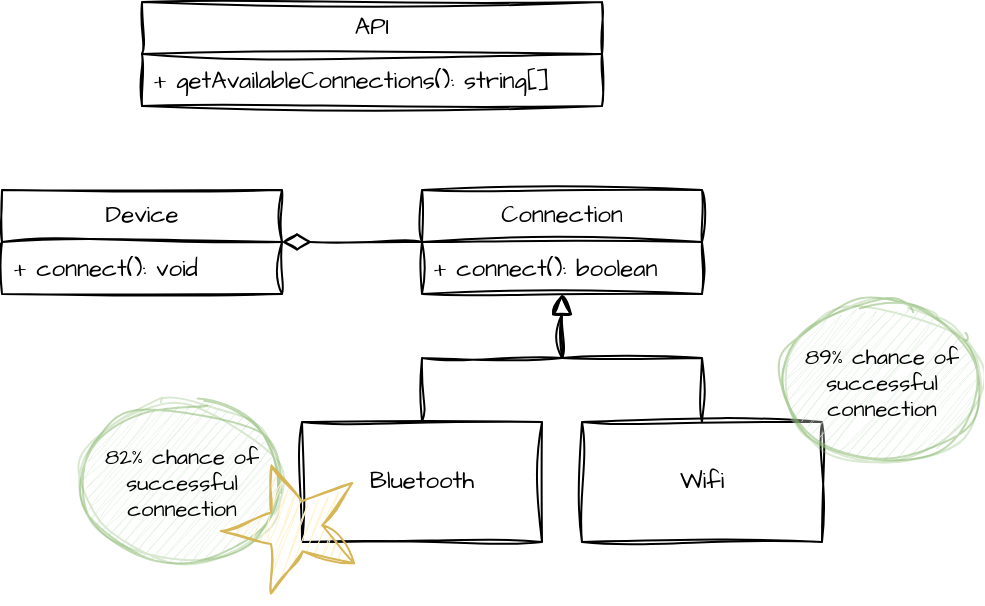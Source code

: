 <mxfile version="26.0.9" pages="2">
  <diagram name="Page-1" id="6plBSOpS0Jz09j6BIykL">
    <mxGraphModel dx="777" dy="607" grid="1" gridSize="10" guides="1" tooltips="1" connect="1" arrows="1" fold="1" page="1" pageScale="1" pageWidth="850" pageHeight="1100" math="0" shadow="0">
      <root>
        <mxCell id="0" />
        <mxCell id="1" parent="0" />
        <mxCell id="l8JdB6MDl1ZhQ7gIEwZ--3" style="edgeStyle=orthogonalEdgeStyle;rounded=0;orthogonalLoop=1;jettySize=auto;html=1;endArrow=diamondThin;endFill=0;sketch=1;curveFitting=1;jiggle=2;labelBackgroundColor=none;fontColor=default;startSize=8;endSize=12;" parent="1" source="l8JdB6MDl1ZhQ7gIEwZ--8" target="l8JdB6MDl1ZhQ7gIEwZ--13" edge="1">
          <mxGeometry relative="1" as="geometry">
            <mxPoint x="360" y="420" as="sourcePoint" />
            <mxPoint x="240" y="420" as="targetPoint" />
          </mxGeometry>
        </mxCell>
        <mxCell id="l8JdB6MDl1ZhQ7gIEwZ--6" style="edgeStyle=orthogonalEdgeStyle;rounded=0;sketch=1;hachureGap=4;jiggle=2;curveFitting=1;orthogonalLoop=1;jettySize=auto;html=1;fontFamily=Architects Daughter;fontSource=https%3A%2F%2Ffonts.googleapis.com%2Fcss%3Ffamily%3DArchitects%2BDaughter;fontColor=default;endArrow=block;endFill=0;endSize=8;labelBackgroundColor=none;" parent="1" source="l8JdB6MDl1ZhQ7gIEwZ--4" target="l8JdB6MDl1ZhQ7gIEwZ--8" edge="1">
          <mxGeometry relative="1" as="geometry">
            <mxPoint x="420" y="450" as="targetPoint" />
          </mxGeometry>
        </mxCell>
        <mxCell id="l8JdB6MDl1ZhQ7gIEwZ--4" value="Bluetooth" style="rounded=0;whiteSpace=wrap;html=1;sketch=1;hachureGap=4;jiggle=2;curveFitting=1;fontFamily=Architects Daughter;fontSource=https%3A%2F%2Ffonts.googleapis.com%2Fcss%3Ffamily%3DArchitects%2BDaughter;labelBackgroundColor=none;" parent="1" vertex="1">
          <mxGeometry x="290" y="510" width="120" height="60" as="geometry" />
        </mxCell>
        <mxCell id="l8JdB6MDl1ZhQ7gIEwZ--7" style="edgeStyle=orthogonalEdgeStyle;rounded=0;sketch=1;hachureGap=4;jiggle=2;curveFitting=1;orthogonalLoop=1;jettySize=auto;html=1;fontFamily=Architects Daughter;fontSource=https%3A%2F%2Ffonts.googleapis.com%2Fcss%3Ffamily%3DArchitects%2BDaughter;fontColor=default;endArrow=block;endFill=0;startSize=8;endSize=8;labelBackgroundColor=none;" parent="1" source="l8JdB6MDl1ZhQ7gIEwZ--5" target="l8JdB6MDl1ZhQ7gIEwZ--8" edge="1">
          <mxGeometry relative="1" as="geometry">
            <mxPoint x="420" y="450" as="targetPoint" />
          </mxGeometry>
        </mxCell>
        <mxCell id="l8JdB6MDl1ZhQ7gIEwZ--5" value="Wifi" style="rounded=0;whiteSpace=wrap;html=1;sketch=1;hachureGap=4;jiggle=2;curveFitting=1;fontFamily=Architects Daughter;fontSource=https%3A%2F%2Ffonts.googleapis.com%2Fcss%3Ffamily%3DArchitects%2BDaughter;labelBackgroundColor=none;" parent="1" vertex="1">
          <mxGeometry x="430" y="510" width="120" height="60" as="geometry" />
        </mxCell>
        <mxCell id="l8JdB6MDl1ZhQ7gIEwZ--8" value="Connection" style="swimlane;fontStyle=0;childLayout=stackLayout;horizontal=1;startSize=26;horizontalStack=0;resizeParent=1;resizeParentMax=0;resizeLast=0;collapsible=1;marginBottom=0;whiteSpace=wrap;html=1;sketch=1;hachureGap=4;jiggle=2;curveFitting=1;fontFamily=Architects Daughter;fontSource=https%3A%2F%2Ffonts.googleapis.com%2Fcss%3Ffamily%3DArchitects%2BDaughter;labelBackgroundColor=none;" parent="1" vertex="1">
          <mxGeometry x="350" y="394" width="140" height="52" as="geometry" />
        </mxCell>
        <mxCell id="l8JdB6MDl1ZhQ7gIEwZ--9" value="+ connect(): boolean" style="text;strokeColor=none;fillColor=none;align=left;verticalAlign=top;spacingLeft=4;spacingRight=4;overflow=hidden;rotatable=0;points=[[0,0.5],[1,0.5]];portConstraint=eastwest;whiteSpace=wrap;html=1;fontFamily=Architects Daughter;fontSource=https%3A%2F%2Ffonts.googleapis.com%2Fcss%3Ffamily%3DArchitects%2BDaughter;labelBackgroundColor=none;" parent="l8JdB6MDl1ZhQ7gIEwZ--8" vertex="1">
          <mxGeometry y="26" width="140" height="26" as="geometry" />
        </mxCell>
        <mxCell id="l8JdB6MDl1ZhQ7gIEwZ--13" value="Device" style="swimlane;fontStyle=0;childLayout=stackLayout;horizontal=1;startSize=26;horizontalStack=0;resizeParent=1;resizeParentMax=0;resizeLast=0;collapsible=1;marginBottom=0;whiteSpace=wrap;html=1;sketch=1;hachureGap=4;jiggle=2;curveFitting=1;fontFamily=Architects Daughter;fontSource=https%3A%2F%2Ffonts.googleapis.com%2Fcss%3Ffamily%3DArchitects%2BDaughter;labelBackgroundColor=none;" parent="1" vertex="1">
          <mxGeometry x="140" y="394" width="140" height="52" as="geometry" />
        </mxCell>
        <mxCell id="l8JdB6MDl1ZhQ7gIEwZ--14" value="+ connect(): void" style="text;strokeColor=none;fillColor=none;align=left;verticalAlign=top;spacingLeft=4;spacingRight=4;overflow=hidden;rotatable=0;points=[[0,0.5],[1,0.5]];portConstraint=eastwest;whiteSpace=wrap;html=1;fontFamily=Architects Daughter;fontSource=https%3A%2F%2Ffonts.googleapis.com%2Fcss%3Ffamily%3DArchitects%2BDaughter;labelBackgroundColor=none;" parent="l8JdB6MDl1ZhQ7gIEwZ--13" vertex="1">
          <mxGeometry y="26" width="140" height="26" as="geometry" />
        </mxCell>
        <mxCell id="80LbOxXvXCT7FVGn96Ii-4" value="" style="group;sketch=1;curveFitting=1;jiggle=2;fontSize=11;strokeOpacity=100;fillOpacity=100;opacity=50;" vertex="1" connectable="0" parent="1">
          <mxGeometry x="530" y="450" width="100" height="80" as="geometry" />
        </mxCell>
        <mxCell id="80LbOxXvXCT7FVGn96Ii-5" value="" style="ellipse;whiteSpace=wrap;html=1;hachureGap=4;fontFamily=Architects Daughter;fontSource=https%3A%2F%2Ffonts.googleapis.com%2Fcss%3Ffamily%3DArchitects%2BDaughter;strokeColor=#82b366;fillColor=default;fillStyle=solid;sketch=1;curveFitting=1;jiggle=2;opacity=30;" vertex="1" parent="80LbOxXvXCT7FVGn96Ii-4">
          <mxGeometry width="100" height="80" as="geometry" />
        </mxCell>
        <mxCell id="80LbOxXvXCT7FVGn96Ii-6" value="89% chance of successful connection" style="ellipse;whiteSpace=wrap;html=1;hachureGap=4;fontFamily=Architects Daughter;fontSource=https%3A%2F%2Ffonts.googleapis.com%2Fcss%3Ffamily%3DArchitects%2BDaughter;strokeColor=#82b366;fillColor=#d5e8d4;sketch=1;curveFitting=1;jiggle=2;fontSize=11;opacity=50;" vertex="1" parent="80LbOxXvXCT7FVGn96Ii-4">
          <mxGeometry width="100" height="80" as="geometry" />
        </mxCell>
        <mxCell id="80LbOxXvXCT7FVGn96Ii-7" value="" style="group;sketch=1;curveFitting=1;jiggle=2;fontSize=11;strokeOpacity=100;fillOpacity=100;opacity=30;" vertex="1" connectable="0" parent="1">
          <mxGeometry x="180" y="500" width="100" height="80" as="geometry" />
        </mxCell>
        <mxCell id="80LbOxXvXCT7FVGn96Ii-8" value="" style="ellipse;whiteSpace=wrap;html=1;hachureGap=4;fontFamily=Architects Daughter;fontSource=https%3A%2F%2Ffonts.googleapis.com%2Fcss%3Ffamily%3DArchitects%2BDaughter;strokeColor=#82b366;fillColor=default;fillStyle=solid;sketch=1;curveFitting=1;jiggle=2;opacity=30;" vertex="1" parent="80LbOxXvXCT7FVGn96Ii-7">
          <mxGeometry width="100" height="80" as="geometry" />
        </mxCell>
        <mxCell id="80LbOxXvXCT7FVGn96Ii-9" value="82% chance of successful connection" style="ellipse;whiteSpace=wrap;html=1;hachureGap=4;fontFamily=Architects Daughter;fontSource=https%3A%2F%2Ffonts.googleapis.com%2Fcss%3Ffamily%3DArchitects%2BDaughter;strokeColor=#82b366;fillColor=#d5e8d4;sketch=1;curveFitting=1;jiggle=2;fontSize=11;fillOpacity=100;opacity=50;" vertex="1" parent="80LbOxXvXCT7FVGn96Ii-7">
          <mxGeometry width="100" height="80" as="geometry" />
        </mxCell>
        <mxCell id="CgbpbrcqhxYr4XI05DIw-1" value="" style="verticalLabelPosition=bottom;verticalAlign=top;html=1;shape=mxgraph.basic.star;sketch=1;hachureGap=4;jiggle=2;curveFitting=1;fontFamily=Architects Daughter;fontSource=https%3A%2F%2Ffonts.googleapis.com%2Fcss%3Ffamily%3DArchitects%2BDaughter;fillColor=#fff2cc;strokeColor=#d6b656;rotation=-20;" parent="1" vertex="1">
          <mxGeometry x="250" y="530" width="70" height="60" as="geometry" />
        </mxCell>
        <mxCell id="EwoiDkLtiRS66F9vxQie-1" value="API" style="swimlane;fontStyle=0;childLayout=stackLayout;horizontal=1;startSize=26;horizontalStack=0;resizeParent=1;resizeParentMax=0;resizeLast=0;collapsible=1;marginBottom=0;whiteSpace=wrap;html=1;sketch=1;hachureGap=4;jiggle=2;curveFitting=1;fontFamily=Architects Daughter;fontSource=https%3A%2F%2Ffonts.googleapis.com%2Fcss%3Ffamily%3DArchitects%2BDaughter;labelBackgroundColor=none;" vertex="1" parent="1">
          <mxGeometry x="210" y="300" width="230" height="52" as="geometry" />
        </mxCell>
        <mxCell id="EwoiDkLtiRS66F9vxQie-2" value="+ getAvailableConnections(): string[]" style="text;strokeColor=none;fillColor=none;align=left;verticalAlign=top;spacingLeft=4;spacingRight=4;overflow=hidden;rotatable=0;points=[[0,0.5],[1,0.5]];portConstraint=eastwest;whiteSpace=wrap;html=1;fontFamily=Architects Daughter;fontSource=https%3A%2F%2Ffonts.googleapis.com%2Fcss%3Ffamily%3DArchitects%2BDaughter;labelBackgroundColor=none;" vertex="1" parent="EwoiDkLtiRS66F9vxQie-1">
          <mxGeometry y="26" width="230" height="26" as="geometry" />
        </mxCell>
      </root>
    </mxGraphModel>
  </diagram>
  <diagram id="bfYPY2_5xNruEs83Vb4x" name="Page-2">
    <mxGraphModel dx="1049" dy="820" grid="1" gridSize="10" guides="1" tooltips="1" connect="1" arrows="1" fold="1" page="1" pageScale="1" pageWidth="850" pageHeight="1100" math="0" shadow="0">
      <root>
        <mxCell id="0" />
        <mxCell id="1" parent="0" />
        <mxCell id="MnybgJhgYroqiIBK9Pmh-8" value="" style="rounded=1;whiteSpace=wrap;html=1;arcSize=14;fontColor=#000000;fillColor=none;strokeColor=#666666;hachureGap=4;fontFamily=Architects Daughter;fontSource=https%3A%2F%2Ffonts.googleapis.com%2Fcss%3Ffamily%3DArchitects%2BDaughter;sketch=1;curveFitting=1;jiggle=2;" parent="1" vertex="1">
          <mxGeometry x="80" y="200" width="580" height="270" as="geometry" />
        </mxCell>
        <mxCell id="MnybgJhgYroqiIBK9Pmh-1" value="" style="ellipse;html=1;shape=startState;fillColor=#000000;strokeColor=#666666;hachureGap=4;fontFamily=Architects Daughter;fontSource=https%3A%2F%2Ffonts.googleapis.com%2Fcss%3Ffamily%3DArchitects%2BDaughter;sketch=1;curveFitting=1;jiggle=2;" parent="1" vertex="1">
          <mxGeometry x="110" y="325" width="30" height="30" as="geometry" />
        </mxCell>
        <mxCell id="MnybgJhgYroqiIBK9Pmh-2" value="" style="edgeStyle=orthogonalEdgeStyle;html=1;verticalAlign=bottom;endArrow=open;endSize=8;strokeColor=#666666;rounded=0;hachureGap=4;fontFamily=Architects Daughter;fontSource=https%3A%2F%2Ffonts.googleapis.com%2Fcss%3Ffamily%3DArchitects%2BDaughter;sketch=1;curveFitting=1;jiggle=2;" parent="1" source="MnybgJhgYroqiIBK9Pmh-1" target="MnybgJhgYroqiIBK9Pmh-3" edge="1">
          <mxGeometry relative="1" as="geometry">
            <mxPoint x="210" y="335" as="targetPoint" />
          </mxGeometry>
        </mxCell>
        <mxCell id="MnybgJhgYroqiIBK9Pmh-3" value="Take first connection type" style="rounded=1;whiteSpace=wrap;html=1;arcSize=40;fillColor=#e1d5e7;strokeColor=#9673a6;hachureGap=4;fontFamily=Architects Daughter;fontSource=https%3A%2F%2Ffonts.googleapis.com%2Fcss%3Ffamily%3DArchitects%2BDaughter;sketch=1;curveFitting=1;jiggle=2;" parent="1" vertex="1">
          <mxGeometry x="180" y="320" width="120" height="40" as="geometry" />
        </mxCell>
        <mxCell id="MnybgJhgYroqiIBK9Pmh-4" value="" style="edgeStyle=orthogonalEdgeStyle;html=1;verticalAlign=bottom;endArrow=open;endSize=8;strokeColor=#666666;rounded=0;hachureGap=4;fontFamily=Architects Daughter;fontSource=https%3A%2F%2Ffonts.googleapis.com%2Fcss%3Ffamily%3DArchitects%2BDaughter;sketch=1;curveFitting=1;jiggle=2;" parent="1" source="MnybgJhgYroqiIBK9Pmh-3" target="MnybgJhgYroqiIBK9Pmh-19" edge="1">
          <mxGeometry relative="1" as="geometry">
            <mxPoint x="280" y="420" as="targetPoint" />
          </mxGeometry>
        </mxCell>
        <mxCell id="lZTjzuh1z9UJyakJmFWx-5" value="no" style="edgeStyle=orthogonalEdgeStyle;rounded=0;sketch=1;hachureGap=4;jiggle=2;curveFitting=1;orthogonalLoop=1;jettySize=auto;html=1;fontFamily=Architects Daughter;fontSource=https%3A%2F%2Ffonts.googleapis.com%2Fcss%3Ffamily%3DArchitects%2BDaughter;endArrow=open;endFill=0;strokeColor=#666666;" edge="1" parent="1" source="MnybgJhgYroqiIBK9Pmh-19" target="MnybgJhgYroqiIBK9Pmh-26">
          <mxGeometry x="-0.6" y="14" relative="1" as="geometry">
            <mxPoint as="offset" />
          </mxGeometry>
        </mxCell>
        <mxCell id="MnybgJhgYroqiIBK9Pmh-19" value="is available?" style="rhombus;whiteSpace=wrap;html=1;fillColor=#e1d5e7;strokeColor=#9673a6;hachureGap=4;fontFamily=Architects Daughter;fontSource=https%3A%2F%2Ffonts.googleapis.com%2Fcss%3Ffamily%3DArchitects%2BDaughter;sketch=1;curveFitting=1;jiggle=2;" parent="1" vertex="1">
          <mxGeometry x="340" y="320" width="80" height="40" as="geometry" />
        </mxCell>
        <mxCell id="MnybgJhgYroqiIBK9Pmh-21" value="yes" style="edgeStyle=orthogonalEdgeStyle;html=1;align=left;verticalAlign=top;endArrow=open;endSize=8;strokeColor=#666666;rounded=0;hachureGap=4;fontFamily=Architects Daughter;fontSource=https%3A%2F%2Ffonts.googleapis.com%2Fcss%3Ffamily%3DArchitects%2BDaughter;sketch=1;curveFitting=1;jiggle=2;" parent="1" source="MnybgJhgYroqiIBK9Pmh-19" target="MnybgJhgYroqiIBK9Pmh-32" edge="1">
          <mxGeometry x="0.5" relative="1" as="geometry">
            <mxPoint x="380" y="255" as="targetPoint" />
            <mxPoint as="offset" />
          </mxGeometry>
        </mxCell>
        <mxCell id="MnybgJhgYroqiIBK9Pmh-26" value="is last type?" style="rhombus;whiteSpace=wrap;html=1;fillColor=#e1d5e7;strokeColor=#9673a6;hachureGap=4;fontFamily=Architects Daughter;fontSource=https%3A%2F%2Ffonts.googleapis.com%2Fcss%3Ffamily%3DArchitects%2BDaughter;sketch=1;curveFitting=1;jiggle=2;" parent="1" vertex="1">
          <mxGeometry x="460" y="320" width="80" height="40" as="geometry" />
        </mxCell>
        <mxCell id="MnybgJhgYroqiIBK9Pmh-27" value="no" style="edgeStyle=orthogonalEdgeStyle;html=1;align=left;verticalAlign=bottom;endArrow=open;endSize=8;strokeColor=#666666;rounded=0;hachureGap=4;fontFamily=Architects Daughter;fontSource=https%3A%2F%2Ffonts.googleapis.com%2Fcss%3Ffamily%3DArchitects%2BDaughter;sketch=1;curveFitting=1;jiggle=2;" parent="1" source="MnybgJhgYroqiIBK9Pmh-26" target="MnybgJhgYroqiIBK9Pmh-30" edge="1">
          <mxGeometry x="0.167" y="4" relative="1" as="geometry">
            <mxPoint x="500" y="400" as="targetPoint" />
            <mxPoint as="offset" />
          </mxGeometry>
        </mxCell>
        <mxCell id="MnybgJhgYroqiIBK9Pmh-28" value="yes" style="edgeStyle=orthogonalEdgeStyle;html=1;align=left;verticalAlign=top;endArrow=open;endSize=8;strokeColor=#666666;rounded=0;hachureGap=4;fontFamily=Architects Daughter;fontSource=https%3A%2F%2Ffonts.googleapis.com%2Fcss%3Ffamily%3DArchitects%2BDaughter;sketch=1;curveFitting=1;jiggle=2;" parent="1" source="MnybgJhgYroqiIBK9Pmh-26" target="MnybgJhgYroqiIBK9Pmh-35" edge="1">
          <mxGeometry x="-0.5" relative="1" as="geometry">
            <mxPoint x="610" y="340" as="targetPoint" />
            <mxPoint as="offset" />
          </mxGeometry>
        </mxCell>
        <mxCell id="MnybgJhgYroqiIBK9Pmh-30" value="Take next connection type" style="rounded=1;whiteSpace=wrap;html=1;arcSize=40;fillColor=#e1d5e7;strokeColor=#9673a6;hachureGap=4;fontFamily=Architects Daughter;fontSource=https%3A%2F%2Ffonts.googleapis.com%2Fcss%3Ffamily%3DArchitects%2BDaughter;sketch=1;curveFitting=1;jiggle=2;" parent="1" vertex="1">
          <mxGeometry x="440" y="396" width="120" height="40" as="geometry" />
        </mxCell>
        <mxCell id="MnybgJhgYroqiIBK9Pmh-32" value="Attempt connection" style="rounded=1;whiteSpace=wrap;html=1;arcSize=40;fillColor=#e1d5e7;strokeColor=#9673a6;hachureGap=4;fontFamily=Architects Daughter;fontSource=https%3A%2F%2Ffonts.googleapis.com%2Fcss%3Ffamily%3DArchitects%2BDaughter;sketch=1;curveFitting=1;jiggle=2;" parent="1" vertex="1">
          <mxGeometry x="320" y="240" width="120" height="40" as="geometry" />
        </mxCell>
        <mxCell id="MnybgJhgYroqiIBK9Pmh-33" value="" style="edgeStyle=orthogonalEdgeStyle;html=1;verticalAlign=bottom;endArrow=open;endSize=8;strokeColor=#666666;rounded=0;hachureGap=4;fontFamily=Architects Daughter;fontSource=https%3A%2F%2Ffonts.googleapis.com%2Fcss%3Ffamily%3DArchitects%2BDaughter;sketch=1;curveFitting=1;jiggle=2;" parent="1" source="MnybgJhgYroqiIBK9Pmh-32" target="MnybgJhgYroqiIBK9Pmh-37" edge="1">
          <mxGeometry relative="1" as="geometry">
            <mxPoint x="310" y="580" as="targetPoint" />
          </mxGeometry>
        </mxCell>
        <mxCell id="MnybgJhgYroqiIBK9Pmh-35" value="" style="ellipse;html=1;shape=endState;fillColor=#000000;strokeColor=#666666;hachureGap=4;fontFamily=Architects Daughter;fontSource=https%3A%2F%2Ffonts.googleapis.com%2Fcss%3Ffamily%3DArchitects%2BDaughter;sketch=1;curveFitting=1;jiggle=2;" parent="1" vertex="1">
          <mxGeometry x="580" y="325" width="30" height="30" as="geometry" />
        </mxCell>
        <mxCell id="lZTjzuh1z9UJyakJmFWx-4" value="no" style="edgeStyle=orthogonalEdgeStyle;rounded=0;sketch=1;hachureGap=4;jiggle=2;curveFitting=1;orthogonalLoop=1;jettySize=auto;html=1;fontFamily=Architects Daughter;fontSource=https%3A%2F%2Ffonts.googleapis.com%2Fcss%3Ffamily%3DArchitects%2BDaughter;fontColor=#666666;endArrow=open;endFill=0;strokeColor=#666666;" edge="1" parent="1" source="MnybgJhgYroqiIBK9Pmh-37" target="MnybgJhgYroqiIBK9Pmh-26">
          <mxGeometry x="-0.6" y="7" relative="1" as="geometry">
            <mxPoint as="offset" />
          </mxGeometry>
        </mxCell>
        <mxCell id="MnybgJhgYroqiIBK9Pmh-37" value="is succesful" style="rhombus;whiteSpace=wrap;html=1;fillColor=#e1d5e7;strokeColor=#9673a6;hachureGap=4;fontFamily=Architects Daughter;fontSource=https%3A%2F%2Ffonts.googleapis.com%2Fcss%3Ffamily%3DArchitects%2BDaughter;sketch=1;curveFitting=1;jiggle=2;" parent="1" vertex="1">
          <mxGeometry x="490" y="240" width="80" height="40" as="geometry" />
        </mxCell>
        <mxCell id="MnybgJhgYroqiIBK9Pmh-39" value="yes" style="edgeStyle=orthogonalEdgeStyle;html=1;align=left;verticalAlign=top;endArrow=open;endSize=8;strokeColor=#666666;rounded=0;hachureGap=4;fontFamily=Architects Daughter;fontSource=https%3A%2F%2Ffonts.googleapis.com%2Fcss%3Ffamily%3DArchitects%2BDaughter;sketch=1;curveFitting=1;jiggle=2;" parent="1" source="MnybgJhgYroqiIBK9Pmh-37" target="MnybgJhgYroqiIBK9Pmh-40" edge="1">
          <mxGeometry x="-0.608" y="1" relative="1" as="geometry">
            <mxPoint x="620" y="260" as="targetPoint" />
            <mxPoint as="offset" />
          </mxGeometry>
        </mxCell>
        <mxCell id="MnybgJhgYroqiIBK9Pmh-40" value="" style="ellipse;html=1;shape=endState;fillColor=#000000;strokeColor=#666666;hachureGap=4;fontFamily=Architects Daughter;fontSource=https%3A%2F%2Ffonts.googleapis.com%2Fcss%3Ffamily%3DArchitects%2BDaughter;sketch=1;curveFitting=1;jiggle=2;" parent="1" vertex="1">
          <mxGeometry x="610" y="245" width="30" height="30" as="geometry" />
        </mxCell>
        <mxCell id="MnybgJhgYroqiIBK9Pmh-41" value="" style="ellipse;html=1;shape=startState;fillColor=#000000;strokeColor=#666666;hachureGap=4;fontFamily=Architects Daughter;fontSource=https%3A%2F%2Ffonts.googleapis.com%2Fcss%3Ffamily%3DArchitects%2BDaughter;sketch=1;curveFitting=1;jiggle=2;" parent="1" vertex="1">
          <mxGeometry x="20" y="320" width="30" height="30" as="geometry" />
        </mxCell>
        <mxCell id="MnybgJhgYroqiIBK9Pmh-42" value="" style="edgeStyle=orthogonalEdgeStyle;html=1;verticalAlign=bottom;endArrow=open;endSize=8;strokeColor=#666666;rounded=0;hachureGap=4;fontFamily=Architects Daughter;fontSource=https%3A%2F%2Ffonts.googleapis.com%2Fcss%3Ffamily%3DArchitects%2BDaughter;entryX=0;entryY=0.5;entryDx=0;entryDy=0;sketch=1;curveFitting=1;jiggle=2;" parent="1" source="MnybgJhgYroqiIBK9Pmh-41" target="MnybgJhgYroqiIBK9Pmh-8" edge="1">
          <mxGeometry relative="1" as="geometry">
            <mxPoint x="15" y="410" as="targetPoint" />
          </mxGeometry>
        </mxCell>
        <mxCell id="MnybgJhgYroqiIBK9Pmh-43" value="[true]" style="text;align=center;fontStyle=1;verticalAlign=middle;spacingLeft=3;spacingRight=3;strokeColor=none;rotatable=0;points=[[0,0.5],[1,0.5]];portConstraint=eastwest;html=1;fontFamily=Architects Daughter;fontSource=https%3A%2F%2Ffonts.googleapis.com%2Fcss%3Ffamily%3DArchitects%2BDaughter;sketch=1;curveFitting=1;jiggle=2;" parent="1" vertex="1">
          <mxGeometry x="585" y="275" width="80" height="26" as="geometry" />
        </mxCell>
        <mxCell id="MnybgJhgYroqiIBK9Pmh-44" value="[false]" style="text;align=center;fontStyle=1;verticalAlign=middle;spacingLeft=3;spacingRight=3;strokeColor=none;rotatable=0;points=[[0,0.5],[1,0.5]];portConstraint=eastwest;html=1;fontFamily=Architects Daughter;fontSource=https%3A%2F%2Ffonts.googleapis.com%2Fcss%3Ffamily%3DArchitects%2BDaughter;sketch=1;curveFitting=1;jiggle=2;" parent="1" vertex="1">
          <mxGeometry x="570" y="360" width="80" height="26" as="geometry" />
        </mxCell>
        <mxCell id="MnybgJhgYroqiIBK9Pmh-46" value="" style="edgeStyle=orthogonalEdgeStyle;html=1;verticalAlign=bottom;endArrow=open;endSize=8;strokeColor=#666666;rounded=0;hachureGap=4;fontFamily=Architects Daughter;fontSource=https%3A%2F%2Ffonts.googleapis.com%2Fcss%3Ffamily%3DArchitects%2BDaughter;sketch=1;curveFitting=1;jiggle=2;" parent="1" source="MnybgJhgYroqiIBK9Pmh-8" edge="1" target="MnybgJhgYroqiIBK9Pmh-47">
          <mxGeometry relative="1" as="geometry">
            <mxPoint x="710" y="335" as="targetPoint" />
            <mxPoint x="775" y="295" as="sourcePoint" />
          </mxGeometry>
        </mxCell>
        <mxCell id="MnybgJhgYroqiIBK9Pmh-47" value="success" style="rhombus;whiteSpace=wrap;html=1;fillColor=#d5e8d4;strokeColor=#82b366;hachureGap=4;fontFamily=Architects Daughter;fontSource=https%3A%2F%2Ffonts.googleapis.com%2Fcss%3Ffamily%3DArchitects%2BDaughter;sketch=1;curveFitting=1;jiggle=2;" parent="1" vertex="1">
          <mxGeometry x="700" y="316.25" width="60" height="37.5" as="geometry" />
        </mxCell>
        <mxCell id="MnybgJhgYroqiIBK9Pmh-48" value="no" style="edgeStyle=orthogonalEdgeStyle;html=1;align=left;verticalAlign=bottom;endArrow=open;endSize=8;strokeColor=#666666;rounded=0;hachureGap=4;fontFamily=Architects Daughter;fontSource=https%3A%2F%2Ffonts.googleapis.com%2Fcss%3Ffamily%3DArchitects%2BDaughter;sketch=1;curveFitting=1;jiggle=2;" parent="1" source="MnybgJhgYroqiIBK9Pmh-47" target="MnybgJhgYroqiIBK9Pmh-53" edge="1">
          <mxGeometry x="-0.714" relative="1" as="geometry">
            <mxPoint x="730" y="270" as="targetPoint" />
            <Array as="points">
              <mxPoint x="730" y="265" />
            </Array>
            <mxPoint as="offset" />
            <mxPoint x="710" y="260" as="sourcePoint" />
          </mxGeometry>
        </mxCell>
        <mxCell id="MnybgJhgYroqiIBK9Pmh-49" value="yes" style="edgeStyle=orthogonalEdgeStyle;html=1;align=left;verticalAlign=top;endArrow=open;endSize=8;strokeColor=#666666;rounded=0;hachureGap=4;fontFamily=Architects Daughter;fontSource=https%3A%2F%2Ffonts.googleapis.com%2Fcss%3Ffamily%3DArchitects%2BDaughter;sketch=1;curveFitting=1;jiggle=2;" parent="1" source="MnybgJhgYroqiIBK9Pmh-47" target="MnybgJhgYroqiIBK9Pmh-55" edge="1">
          <mxGeometry x="-1" relative="1" as="geometry">
            <mxPoint x="750" y="415" as="targetPoint" />
          </mxGeometry>
        </mxCell>
        <mxCell id="MnybgJhgYroqiIBK9Pmh-53" value="Throw exception" style="rounded=1;whiteSpace=wrap;html=1;arcSize=40;fillColor=#d5e8d4;strokeColor=#82b366;hachureGap=4;fontFamily=Architects Daughter;fontSource=https%3A%2F%2Ffonts.googleapis.com%2Fcss%3Ffamily%3DArchitects%2BDaughter;sketch=1;curveFitting=1;jiggle=2;" parent="1" vertex="1">
          <mxGeometry x="760" y="245" width="120" height="40" as="geometry" />
        </mxCell>
        <mxCell id="MnybgJhgYroqiIBK9Pmh-54" value="" style="edgeStyle=orthogonalEdgeStyle;html=1;verticalAlign=bottom;endArrow=open;endSize=8;strokeColor=#666666;rounded=0;hachureGap=4;fontFamily=Architects Daughter;fontSource=https%3A%2F%2Ffonts.googleapis.com%2Fcss%3Ffamily%3DArchitects%2BDaughter;sketch=1;curveFitting=1;jiggle=2;" parent="1" source="MnybgJhgYroqiIBK9Pmh-53" target="MnybgJhgYroqiIBK9Pmh-55" edge="1">
          <mxGeometry relative="1" as="geometry">
            <mxPoint x="800" y="260" as="targetPoint" />
          </mxGeometry>
        </mxCell>
        <mxCell id="MnybgJhgYroqiIBK9Pmh-55" value="" style="ellipse;html=1;shape=endState;fillColor=#000000;strokeColor=#666666;hachureGap=4;fontFamily=Architects Daughter;fontSource=https%3A%2F%2Ffonts.googleapis.com%2Fcss%3Ffamily%3DArchitects%2BDaughter;sketch=1;curveFitting=1;jiggle=2;" parent="1" vertex="1">
          <mxGeometry x="805" y="320" width="30" height="30" as="geometry" />
        </mxCell>
        <mxCell id="MnybgJhgYroqiIBK9Pmh-60" value="" style="group;sketch=1;curveFitting=1;jiggle=2;" parent="1" vertex="1" connectable="0">
          <mxGeometry x="170" y="170" width="140" height="100" as="geometry" />
        </mxCell>
        <mxCell id="MnybgJhgYroqiIBK9Pmh-59" value="" style="ellipse;whiteSpace=wrap;html=1;hachureGap=4;fontFamily=Architects Daughter;fontSource=https%3A%2F%2Ffonts.googleapis.com%2Fcss%3Ffamily%3DArchitects%2BDaughter;strokeColor=#b85450;fillColor=#FFFFFF;fillStyle=solid;sketch=1;curveFitting=1;jiggle=2;" parent="MnybgJhgYroqiIBK9Pmh-60" vertex="1">
          <mxGeometry width="140" height="100" as="geometry" />
        </mxCell>
        <mxCell id="MnybgJhgYroqiIBK9Pmh-58" value="note!&amp;nbsp;&lt;div&gt;for the sake of the task, connection success is random&lt;/div&gt;" style="ellipse;whiteSpace=wrap;html=1;hachureGap=4;fontFamily=Architects Daughter;fontSource=https%3A%2F%2Ffonts.googleapis.com%2Fcss%3Ffamily%3DArchitects%2BDaughter;strokeColor=#b85450;fillColor=#f8cecc;sketch=1;curveFitting=1;jiggle=2;" parent="MnybgJhgYroqiIBK9Pmh-60" vertex="1">
          <mxGeometry width="140" height="100" as="geometry" />
        </mxCell>
        <mxCell id="MnybgJhgYroqiIBK9Pmh-31" value="" style="edgeStyle=orthogonalEdgeStyle;html=1;verticalAlign=bottom;endArrow=open;endSize=8;strokeColor=#666666;rounded=0;hachureGap=4;fontFamily=Architects Daughter;fontSource=https%3A%2F%2Ffonts.googleapis.com%2Fcss%3Ffamily%3DArchitects%2BDaughter;sketch=1;curveFitting=1;jiggle=2;" parent="1" source="MnybgJhgYroqiIBK9Pmh-30" target="MnybgJhgYroqiIBK9Pmh-19" edge="1">
          <mxGeometry relative="1" as="geometry">
            <mxPoint x="440" y="530" as="targetPoint" />
          </mxGeometry>
        </mxCell>
      </root>
    </mxGraphModel>
  </diagram>
</mxfile>
